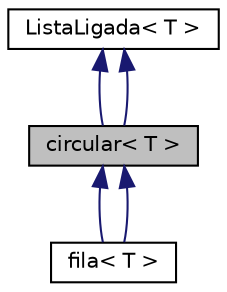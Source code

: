 digraph "circular&lt; T &gt;"
{
  edge [fontname="Helvetica",fontsize="10",labelfontname="Helvetica",labelfontsize="10"];
  node [fontname="Helvetica",fontsize="10",shape=record];
  Node1 [label="circular\< T \>",height=0.2,width=0.4,color="black", fillcolor="grey75", style="filled" fontcolor="black"];
  Node2 -> Node1 [dir="back",color="midnightblue",fontsize="10",style="solid",fontname="Helvetica"];
  Node2 [label="ListaLigada\< T \>",height=0.2,width=0.4,color="black", fillcolor="white", style="filled",URL="$classListaLigada.html"];
  Node2 -> Node1 [dir="back",color="midnightblue",fontsize="10",style="solid",fontname="Helvetica"];
  Node1 -> Node3 [dir="back",color="midnightblue",fontsize="10",style="solid",fontname="Helvetica"];
  Node3 [label="fila\< T \>",height=0.2,width=0.4,color="black", fillcolor="white", style="filled",URL="$classfila.html",tooltip="Implementação da TAD FilaCircular que utiliza Herança para herdar os artifícios da ListaCirular..."];
  Node1 -> Node3 [dir="back",color="midnightblue",fontsize="10",style="solid",fontname="Helvetica"];
}
